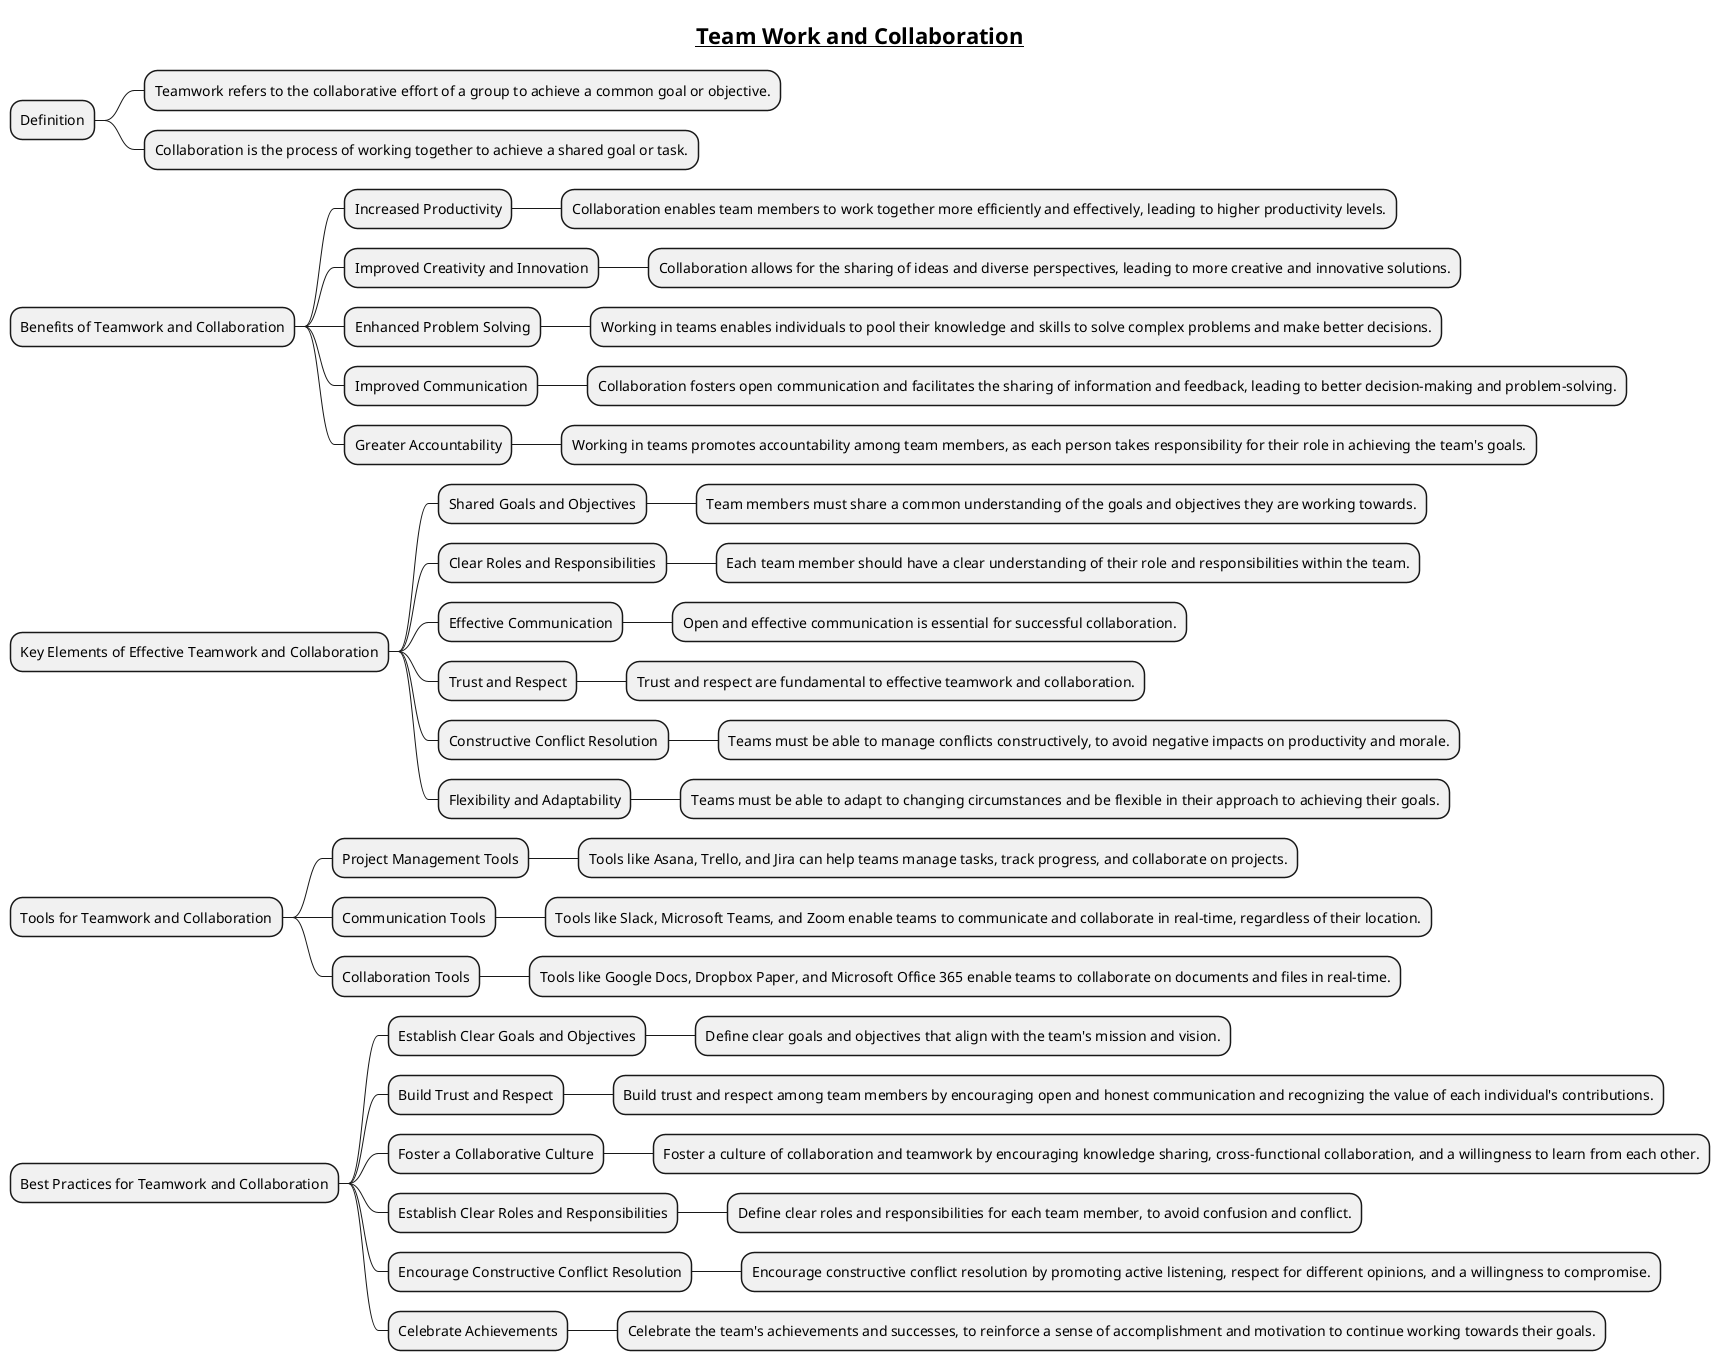 @startmindmap
title =__Team Work and Collaboration__

* Definition
** Teamwork refers to the collaborative effort of a group to achieve a common goal or objective.
** Collaboration is the process of working together to achieve a shared goal or task.

* Benefits of Teamwork and Collaboration
** Increased Productivity
*** Collaboration enables team members to work together more efficiently and effectively, leading to higher productivity levels.
** Improved Creativity and Innovation
*** Collaboration allows for the sharing of ideas and diverse perspectives, leading to more creative and innovative solutions.
** Enhanced Problem Solving
*** Working in teams enables individuals to pool their knowledge and skills to solve complex problems and make better decisions.
** Improved Communication
*** Collaboration fosters open communication and facilitates the sharing of information and feedback, leading to better decision-making and problem-solving.
** Greater Accountability
*** Working in teams promotes accountability among team members, as each person takes responsibility for their role in achieving the team's goals.

* Key Elements of Effective Teamwork and Collaboration
** Shared Goals and Objectives
*** Team members must share a common understanding of the goals and objectives they are working towards.
** Clear Roles and Responsibilities
*** Each team member should have a clear understanding of their role and responsibilities within the team.
** Effective Communication
*** Open and effective communication is essential for successful collaboration.
** Trust and Respect
*** Trust and respect are fundamental to effective teamwork and collaboration.
** Constructive Conflict Resolution
*** Teams must be able to manage conflicts constructively, to avoid negative impacts on productivity and morale.
** Flexibility and Adaptability
*** Teams must be able to adapt to changing circumstances and be flexible in their approach to achieving their goals.

* Tools for Teamwork and Collaboration
** Project Management Tools
*** Tools like Asana, Trello, and Jira can help teams manage tasks, track progress, and collaborate on projects.
** Communication Tools
*** Tools like Slack, Microsoft Teams, and Zoom enable teams to communicate and collaborate in real-time, regardless of their location.
** Collaboration Tools
*** Tools like Google Docs, Dropbox Paper, and Microsoft Office 365 enable teams to collaborate on documents and files in real-time.

* Best Practices for Teamwork and Collaboration
** Establish Clear Goals and Objectives
*** Define clear goals and objectives that align with the team's mission and vision.
** Build Trust and Respect
*** Build trust and respect among team members by encouraging open and honest communication and recognizing the value of each individual's contributions.
** Foster a Collaborative Culture
*** Foster a culture of collaboration and teamwork by encouraging knowledge sharing, cross-functional collaboration, and a willingness to learn from each other.
** Establish Clear Roles and Responsibilities
*** Define clear roles and responsibilities for each team member, to avoid confusion and conflict.
** Encourage Constructive Conflict Resolution
*** Encourage constructive conflict resolution by promoting active listening, respect for different opinions, and a willingness to compromise.
** Celebrate Achievements
*** Celebrate the team's achievements and successes, to reinforce a sense of accomplishment and motivation to continue working towards their goals.

@endmindmap
